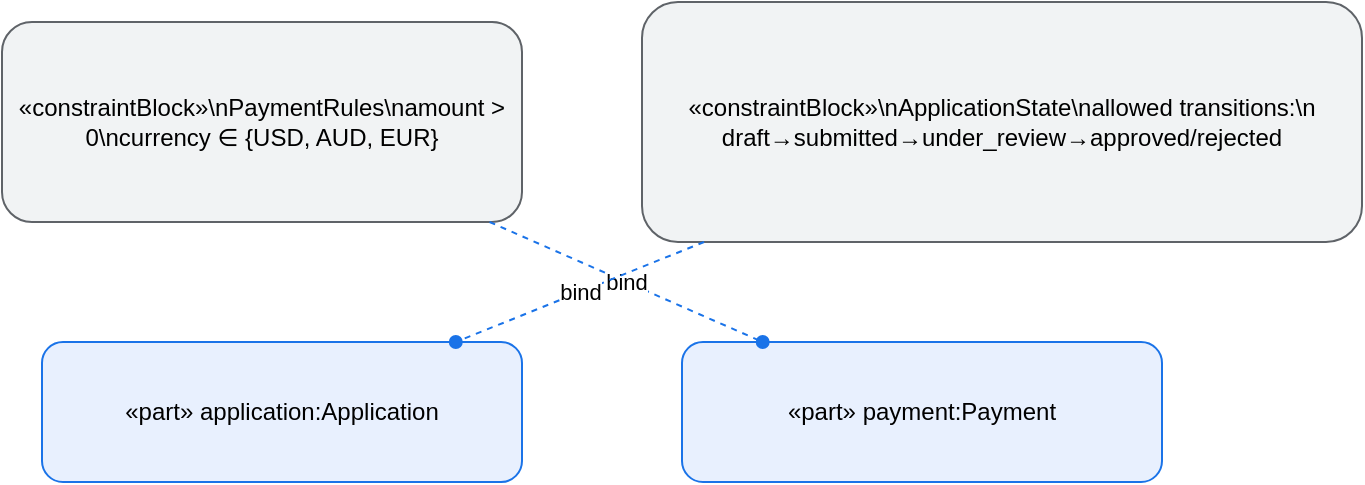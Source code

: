 <mxfile version="20.8.0">
  <diagram id="parametric" name="Parametric Diagram">
    <mxGraphModel dx="1024" dy="768" grid="1" gridSize="10" guides="1" tooltips="1" connect="1" arrows="1" fold="1" page="1" pageScale="1" pageWidth="1100" pageHeight="850" math="0" shadow="0">
      <root>
        <mxCell id="0"/>
        <mxCell id="1" parent="0"/>

        <mxCell id="blk_constraints" value="«constraintBlock»\nPaymentRules\namount > 0\ncurrency ∈ {USD, AUD, EUR}" style="rounded=1;whiteSpace=wrap;html=1;strokeColor=#5f6368;fillColor=#f1f3f4" vertex="1" parent="1">
          <mxGeometry x="120" y="80" width="260" height="100" as="geometry"/>
        </mxCell>

        <mxCell id="blk_state" value="«constraintBlock»\nApplicationState\nallowed transitions:\n draft→submitted→under_review→approved/rejected" style="rounded=1;whiteSpace=wrap;html=1;strokeColor=#5f6368;fillColor=#f1f3f4" vertex="1" parent="1">
          <mxGeometry x="440" y="70" width="360" height="120" as="geometry"/>
        </mxCell>

        <mxCell id="para_app" value="«part» application:Application" style="rounded=1;whiteSpace=wrap;html=1;strokeColor=#1a73e8;fillColor=#e8f0fe" vertex="1" parent="1">
          <mxGeometry x="140" y="240" width="240" height="70" as="geometry"/>
        </mxCell>
        <mxCell id="para_payment" value="«part» payment:Payment" style="rounded=1;whiteSpace=wrap;html=1;strokeColor=#1a73e8;fillColor=#e8f0fe" vertex="1" parent="1">
          <mxGeometry x="460" y="240" width="240" height="70" as="geometry"/>
        </mxCell>

        <mxCell id="bind1" value="bind" style="endArrow=oval;dashed=1;strokeColor=#1a73e8;html=1" edge="1" parent="1" source="blk_constraints" target="para_payment">
          <mxGeometry relative="1" as="geometry"/>
        </mxCell>
        <mxCell id="bind2" value="bind" style="endArrow=oval;dashed=1;strokeColor=#1a73e8;html=1" edge="1" parent="1" source="blk_state" target="para_app">
          <mxGeometry relative="1" as="geometry"/>
        </mxCell>
      </root>
    </mxGraphModel>
  </diagram>
</mxfile>


